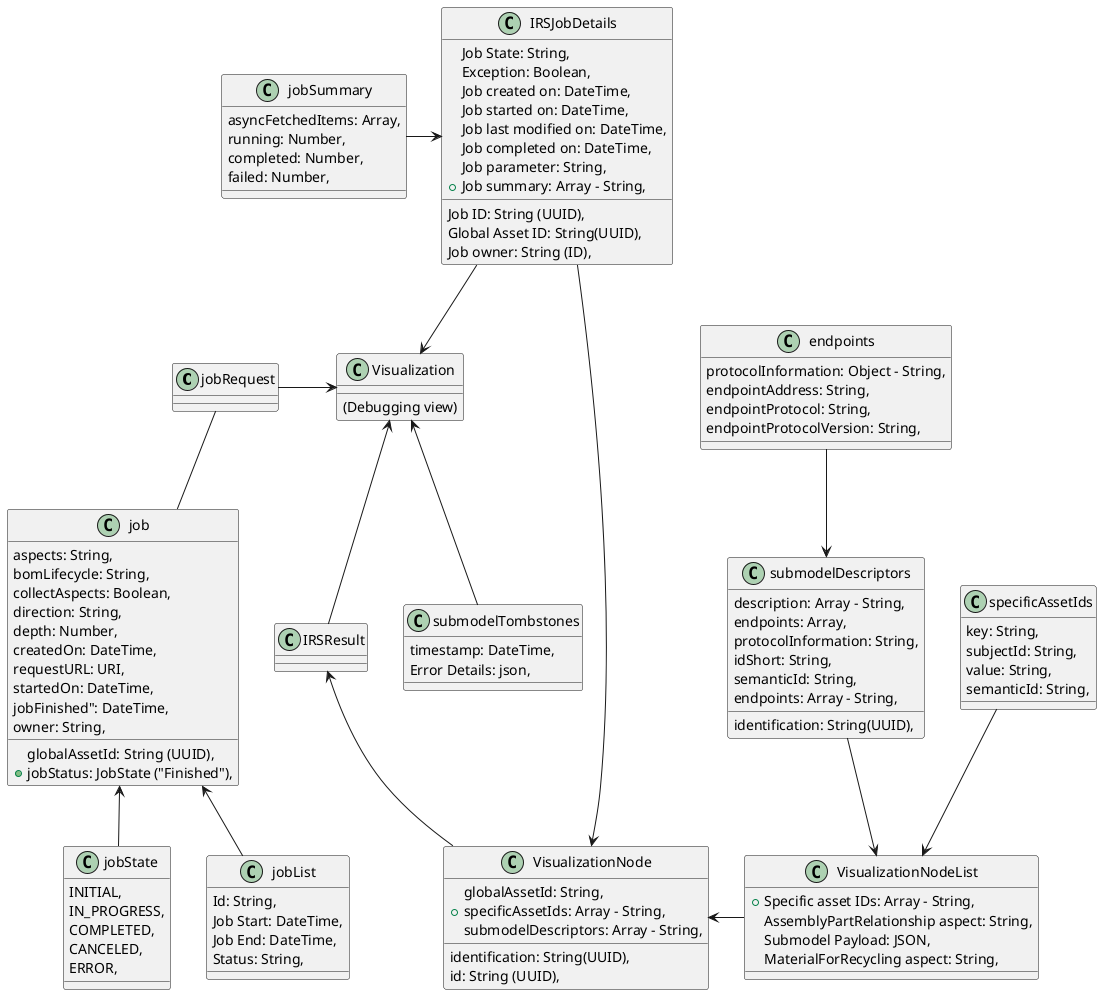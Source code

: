 @startuml
allowmixing

class jobRequest {
}

class job {
aspects: String,
bomLifecycle: String,
collectAspects: Boolean,
direction: String,
depth: Number,
globalAssetId: String (UUID),
+ jobStatus: JobState ("Finished"),
createdOn: DateTime,
requestURL: URI,
startedOn: DateTime,
jobFinished": DateTime,
owner: String,
}

class jobState {
INITIAL,
IN_PROGRESS,
COMPLETED,
CANCELED,
ERROR,
}

class jobList {
Id: String,
Job Start: DateTime,
Job End: DateTime,
Status: String,
}

class Visualization {
(Debugging view)
}

class VisualizationNode {
globalAssetId: String,
identification: String(UUID),
+specificAssetIds: Array - String,
submodelDescriptors: Array - String,
id: String (UUID),
}

class IRSJobDetails {
Job ID: String (UUID),
Global Asset ID: String(UUID),
Job State: String,
Exception: Boolean,
Job created on: DateTime,
Job started on: DateTime,
Job last modified on: DateTime,
Job completed on: DateTime,
Job owner: String (ID),
Job parameter: String,
+ Job summary: Array - String,
}

class jobSummary {
  asyncFetchedItems: Array, 
  running: Number,
  completed: Number,
  failed: Number,
}

class VisualizationNodeList {
+ Specific asset IDs: Array - String,
AssemblyPartRelationship aspect: String,
Submodel Payload: JSON,
MaterialForRecycling aspect: String,
}

class IRSResult {

}

class submodelDescriptors {
description: Array - String,
endpoints: Array,
protocolInformation: String,
idShort: String,
identification: String(UUID),
semanticId: String,
endpoints: Array - String,
}

class endpoints {
protocolInformation: Object - String,
endpointAddress: String,
endpointProtocol: String,
endpointProtocolVersion: String,
}

class submodelTombstones {
timestamp: DateTime,
Error Details: json,
}

class specificAssetIds {
key: String,
subjectId: String, 
value: String,
semanticId: String,
}


jobRequest -- job
job <-- jobState
job <-- jobList

jobRequest -> Visualization

IRSResult <-- VisualizationNode
Visualization <-- submodelTombstones 
Visualization  <-- IRSResult
IRSJobDetails --> Visualization

VisualizationNode <- VisualizationNodeList 


jobSummary -> IRSJobDetails 
IRSJobDetails -> VisualizationNode 

submodelDescriptors --> VisualizationNodeList 
specificAssetIds --> VisualizationNodeList 

endpoints --> submodelDescriptors 
@enduml